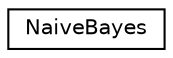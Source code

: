 digraph "Graphical Class Hierarchy"
{
  edge [fontname="Helvetica",fontsize="10",labelfontname="Helvetica",labelfontsize="10"];
  node [fontname="Helvetica",fontsize="10",shape=record];
  rankdir="LR";
  Node0 [label="NaiveBayes",height=0.2,width=0.4,color="black", fillcolor="white", style="filled",URL="$classNaiveBayes.html"];
}
